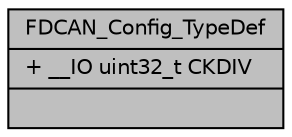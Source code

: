 digraph "FDCAN_Config_TypeDef"
{
 // LATEX_PDF_SIZE
  edge [fontname="Helvetica",fontsize="10",labelfontname="Helvetica",labelfontsize="10"];
  node [fontname="Helvetica",fontsize="10",shape=record];
  Node1 [label="{FDCAN_Config_TypeDef\n|+ __IO uint32_t CKDIV\l|}",height=0.2,width=0.4,color="black", fillcolor="grey75", style="filled", fontcolor="black",tooltip="FD Controller Area Network Configuration."];
}
